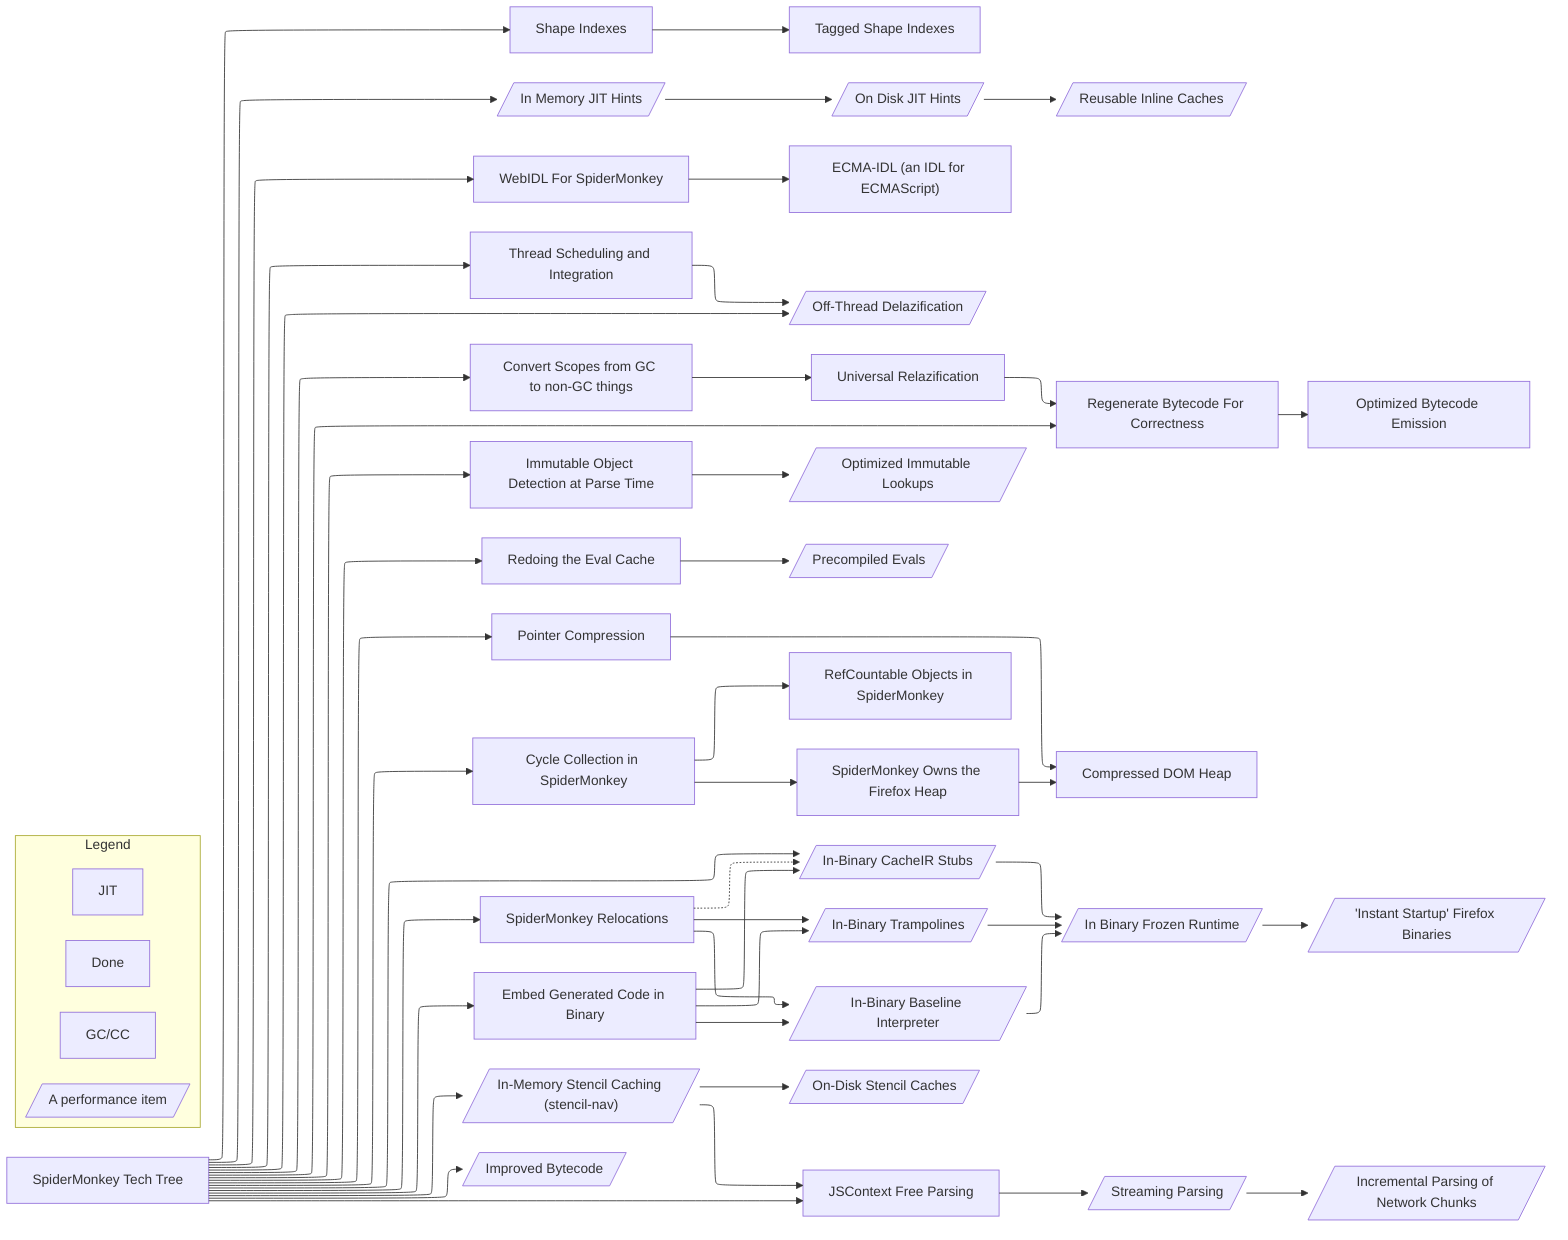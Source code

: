 %%{init: {"flowchart": {"defaultRenderer": "elk"}} }%%
%% Use the elk renderer: Much better for this diagram.
%% -- However, using elk as our renderer does have downsides. Elk doesn't
%%    support dotted lines.
flowchart LR

    subgraph Legend
        Done
        GC["GC/CC"]
        JIT

        class Done done
        class GC GC
        class JIT JIT

        perf[/"A performance item"/]
    end

    root[SpiderMonkey Tech Tree] --> shapeIndexes[Shape Indexes]
    shapeIndexes --> taggedShapeIndexes[Tagged Shape Indexes]
    root --> inMemoryJITHints[/"In Memory JIT Hints"/] --> onDiskJITHints[/"On  Disk JIT Hints"/] --> ric[/"Reusable Inline Caches"/]

    %% Mark In Memory JIT hints as done -- CSS class is in index.html
    class inMemoryJITHints done;
    class onDiskJITHints JIT;
    class ric JIT;

    root --> webIDL["WebIDL For SpiderMonkey"] --> ecmaIDL["ECMA-IDL (an IDL for ECMAScript)"]
    root --> scheduling["Thread Scheduling and Integration"] --> offThreadDelazification[/"Off-Thread Delazification"/]
    root --> offThreadDelazification
    root --> nonGCScopes["Convert Scopes from GC to non-GC things"] --> universalRelazification["Universal Relazification"]
    universalRelazification --> tossBytecode["Regenerate Bytecode For Correctness"]
    root --> tossBytecode --> optimizedBytecode["Optimized Bytecode Emission"]
    root --> immutableFlag["Immutable Object Detection at Parse Time"] --> optimizedImmutableLookups[/"Optimized Immutable Lookups"/]
    root --> evalCache["Redoing the Eval Cache"] --> precompiledEval[/"Precompiled Evals"/]
    root --> pointerCompression["Pointer Compression"] --> compressedDOM["Compressed DOM Heap"]
    class pointerCompression GC
    class compressedDOM GC

    root --> cc["Cycle Collection in SpiderMonkey"] --> refCount["RefCountable Objects in SpiderMonkey"]
    class cc GC
    class refCount GC

    cc --> smHeap["SpiderMonkey Owns the Firefox Heap"] --> compressedDOM
    class smHeap GC

    root --> inBinaryStubs[/"In-Binary CacheIR Stubs"/]
    root --> smRelocations["SpiderMonkey Relocations"]
    frozenRuntime[/"In Binary Frozen Runtime"/]
    frozenRuntime --> bakedFirefox[/"'Instant Startup' Firefox Binaries"/]

    smRelocations -.-> inBinaryStubs --> frozenRuntime
    smRelocations --> inBinaryTrampolines[/"In-Binary Trampolines"/] --> frozenRuntime
    smRelocations --> inBinaryBaseline[/"In-Binary Baseline Interpreter"/] --> frozenRuntime

    root --> inBinaryCode["Embed Generated Code in Binary"] --> inBinaryStubs & inBinaryTrampolines & inBinaryBaseline

    root --> stencilNav[/"In-Memory Stencil Caching (stencil-nav)"/]
    stencilNav --> onDiskStencil[/"On-Disk Stencil Caches"/]
    root --> contextFreeParsing["JSContext Free Parsing"]
    stencilNav --> contextFreeParsing
    contextFreeParsing --> streamingParsing[/"Streaming Parsing"/]
    streamingParsing --> networkParsing[/"Incremental Parsing of Network Chunks"/]

    root --> improvedBytecode[/"Improved Bytecode"/]
    %% Click Handlers
    %% Example of a programatic click handler for giggles. Notice that the callback
    %% is accessed relative to `window`.
    %% click webIDL callbacks.exampleCallback

    %% As an example of how we could group projects together.
    %% Commented out for now.
    %% subgraph "Gecko Managed Runtime"
    %%     cc
    %%     smHeap
    %%     webIDL
    %%     ecmaIDL
    %% end

    %% Detail links
    click shapeIndexes href "#shapeIndexes"
    click taggedShapeIndexes href "#taggedShapeIndexes"
    click universalRelazification href "#universalRelazification"
    click tossBytecode href "#tossBytecode"
    click immutableFlag href "#immutableFlag"

    click ric href "#ric"
    click smRelocations href "#smRelocations"
    click inMemoryJITHints href "https://bugzilla.mozilla.org/show_bug.cgi?id=1824772"
    click improvedBytecode "#improvedBytecode"
    click streamingParsing "#streamingParsing"
    click inBinaryCode "#inBinaryCode"
